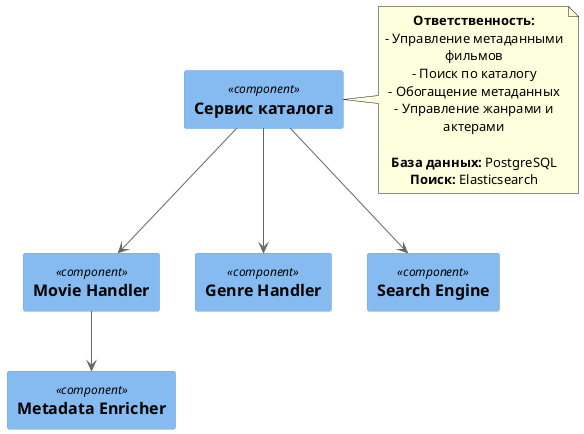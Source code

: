 @startuml
!include <C4/C4_Component>

Component(catalog_service, "Сервис каталога")
Component(movie_handler, "Movie Handler")
Component(genre_handler, "Genre Handler")
Component(search_engine, "Search Engine")
Component(metadata_enricher, "Metadata Enricher")

catalog_service --> movie_handler
catalog_service --> genre_handler
catalog_service --> search_engine
movie_handler --> metadata_enricher

note right of catalog_service
**Ответственность:**
- Управление метаданными фильмов
- Поиск по каталогу
- Обогащение метаданных
- Управление жанрами и актерами

**База данных:** PostgreSQL
**Поиск:** Elasticsearch
end note
@enduml